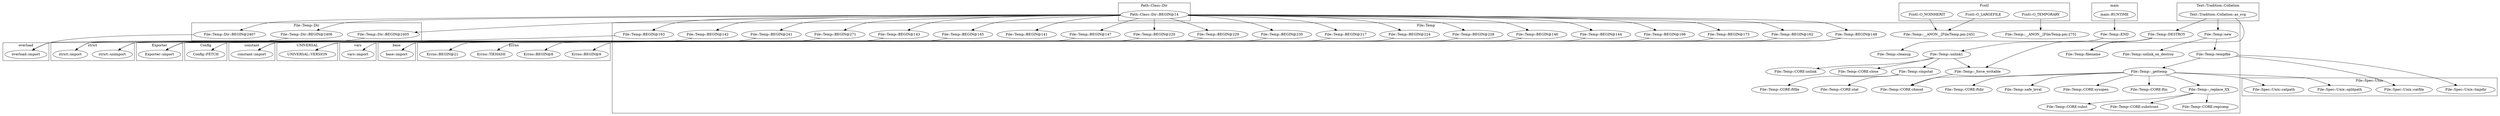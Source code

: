 digraph {
graph [overlap=false]
subgraph cluster_Config {
	label="Config";
	"Config::FETCH";
}
subgraph cluster_Text_Tradition_Collation {
	label="Text::Tradition::Collation";
	"Text::Tradition::Collation::as_svg";
}
subgraph cluster_Fcntl {
	label="Fcntl";
	"Fcntl::O_TEMPORARY";
	"Fcntl::O_LARGEFILE";
	"Fcntl::O_NOINHERIT";
}
subgraph cluster_constant {
	label="constant";
	"constant::import";
}
subgraph cluster_Path_Class_Dir {
	label="Path::Class::Dir";
	"Path::Class::Dir::BEGIN@14";
}
subgraph cluster_UNIVERSAL {
	label="UNIVERSAL";
	"UNIVERSAL::VERSION";
}
subgraph cluster_File_Temp_Dir {
	label="File::Temp::Dir";
	"File::Temp::Dir::BEGIN@2405";
	"File::Temp::Dir::BEGIN@2407";
	"File::Temp::Dir::BEGIN@2406";
}
subgraph cluster_File_Spec_Unix {
	label="File::Spec::Unix";
	"File::Spec::Unix::splitpath";
	"File::Spec::Unix::tmpdir";
	"File::Spec::Unix::catfile";
	"File::Spec::Unix::catpath";
}
subgraph cluster_main {
	label="main";
	"main::RUNTIME";
}
subgraph cluster_Errno {
	label="Errno";
	"Errno::BEGIN@9";
	"Errno::BEGIN@8";
	"Errno::TIEHASH";
	"Errno::BEGIN@21";
}
subgraph cluster_base {
	label="base";
	"base::import";
}
subgraph cluster_Exporter {
	label="Exporter";
	"Exporter::import";
}
subgraph cluster_File_Temp {
	label="File::Temp";
	"File::Temp::DESTROY";
	"File::Temp::BEGIN@230";
	"File::Temp::BEGIN@144";
	"File::Temp::CORE:chmod";
	"File::Temp::BEGIN@142";
	"File::Temp::CORE:close";
	"File::Temp::cmpstat";
	"File::Temp::CORE:subst";
	"File::Temp::_replace_XX";
	"File::Temp::CORE:ftdir";
	"File::Temp::BEGIN@147";
	"File::Temp::tempfile";
	"File::Temp::BEGIN@229";
	"File::Temp::CORE:substcont";
	"File::Temp::filename";
	"File::Temp::CORE:ftfile";
	"File::Temp::safe_level";
	"File::Temp::CORE:regcomp";
	"File::Temp::cleanup";
	"File::Temp::__ANON__[File/Temp.pm:245]";
	"File::Temp::BEGIN@166";
	"File::Temp::BEGIN@220";
	"File::Temp::BEGIN@228";
	"File::Temp::CORE:stat";
	"File::Temp::END";
	"File::Temp::BEGIN@241";
	"File::Temp::BEGIN@145";
	"File::Temp::unlink_on_destroy";
	"File::Temp::BEGIN@271";
	"File::Temp::CORE:sysopen";
	"File::Temp::CORE:unlink";
	"File::Temp::__ANON__[File/Temp.pm:275]";
	"File::Temp::BEGIN@224";
	"File::Temp::BEGIN@162";
	"File::Temp::BEGIN@217";
	"File::Temp::BEGIN@141";
	"File::Temp::BEGIN@148";
	"File::Temp::BEGIN@163";
	"File::Temp::new";
	"File::Temp::BEGIN@143";
	"File::Temp::CORE:ftis";
	"File::Temp::BEGIN@146";
	"File::Temp::BEGIN@173";
	"File::Temp::_gettemp";
	"File::Temp::unlink1";
	"File::Temp::_force_writable";
}
subgraph cluster_overload {
	label="overload";
	"overload::import";
}
subgraph cluster_vars {
	label="vars";
	"vars::import";
}
subgraph cluster_strict {
	label="strict";
	"strict::unimport";
	"strict::import";
}
"File::Temp::_gettemp" -> "File::Temp::CORE:chmod";
"File::Temp::_force_writable" -> "File::Temp::CORE:chmod";
"File::Temp::BEGIN@148" -> "Errno::BEGIN@8";
"Path::Class::Dir::BEGIN@14" -> "File::Temp::BEGIN@228";
"Path::Class::Dir::BEGIN@14" -> "File::Temp::BEGIN@271";
"File::Temp::_replace_XX" -> "File::Temp::CORE:subst";
"File::Temp::DESTROY" -> "File::Temp::_force_writable";
"File::Temp::unlink1" -> "File::Temp::_force_writable";
"Path::Class::Dir::BEGIN@14" -> "File::Temp::BEGIN@142";
"Path::Class::Dir::BEGIN@14" -> "File::Temp::Dir::BEGIN@2405";
"File::Temp::BEGIN@163" -> "overload::import";
"File::Temp::Dir::BEGIN@2407" -> "overload::import";
"File::Temp::_gettemp" -> "File::Spec::Unix::catpath";
"File::Temp::BEGIN@148" -> "Config::FETCH";
"File::Temp::tempfile" -> "File::Spec::Unix::catfile";
"File::Temp::cmpstat" -> "File::Temp::CORE:ftfile";
"Fcntl::O_NOINHERIT" -> "File::Temp::__ANON__[File/Temp.pm:245]";
"Fcntl::O_LARGEFILE" -> "File::Temp::__ANON__[File/Temp.pm:245]";
"Path::Class::Dir::BEGIN@14" -> "File::Temp::BEGIN@144";
"File::Temp::BEGIN@148" -> "Errno::TIEHASH";
"Path::Class::Dir::BEGIN@14" -> "File::Temp::BEGIN@166";
"Path::Class::Dir::BEGIN@14" -> "File::Temp::BEGIN@141";
"File::Temp::unlink1" -> "File::Temp::cmpstat";
"Text::Tradition::Collation::as_svg" -> "File::Temp::new";
"File::Temp::DESTROY" -> "File::Temp::filename";
"Text::Tradition::Collation::as_svg" -> "File::Temp::filename";
"Path::Class::Dir::BEGIN@14" -> "File::Temp::BEGIN@241";
"File::Temp::BEGIN@229" -> "constant::import";
"File::Temp::BEGIN@228" -> "constant::import";
"File::Temp::BEGIN@230" -> "constant::import";
"File::Temp::BEGIN@220" -> "constant::import";
"File::Temp::BEGIN@224" -> "constant::import";
"File::Temp::BEGIN@217" -> "constant::import";
"Fcntl::O_TEMPORARY" -> "File::Temp::__ANON__[File/Temp.pm:275]";
"Path::Class::Dir::BEGIN@14" -> "File::Temp::Dir::BEGIN@2407";
"Path::Class::Dir::BEGIN@14" -> "File::Temp::BEGIN@146";
"File::Temp::Dir::BEGIN@2406" -> "strict::import";
"File::Temp::BEGIN@142" -> "strict::import";
"main::RUNTIME" -> "File::Temp::END";
"Path::Class::Dir::BEGIN@14" -> "File::Temp::BEGIN@143";
"Path::Class::Dir::BEGIN@14" -> "File::Temp::BEGIN@173";
"File::Temp::tempfile" -> "File::Temp::_gettemp";
"File::Temp::BEGIN@148" -> "Errno::BEGIN@9";
"File::Temp::tempfile" -> "File::Spec::Unix::tmpdir";
"File::Temp::BEGIN@145" -> "Exporter::import";
"File::Temp::Dir::BEGIN@2405" -> "Exporter::import";
"File::Temp::BEGIN@147" -> "Exporter::import";
"File::Temp::BEGIN@148" -> "Exporter::import";
"File::Temp::BEGIN@146" -> "Exporter::import";
"File::Temp::BEGIN@143" -> "Exporter::import";
"File::Temp::new" -> "File::Temp::unlink_on_destroy";
"Path::Class::Dir::BEGIN@14" -> "File::Temp::BEGIN@145";
"Path::Class::Dir::BEGIN@14" -> "File::Temp::Dir::BEGIN@2406";
"Path::Class::Dir::BEGIN@14" -> "File::Temp::BEGIN@162";
"Path::Class::Dir::BEGIN@14" -> "File::Temp::BEGIN@230";
"File::Temp::unlink1" -> "File::Temp::CORE:close";
"File::Temp::BEGIN@271" -> "strict::unimport";
"File::Temp::BEGIN@241" -> "strict::unimport";
"File::Temp::BEGIN@162" -> "base::import";
"File::Temp::BEGIN@173" -> "base::import";
"File::Temp::BEGIN@166" -> "vars::import";
"Path::Class::Dir::BEGIN@14" -> "File::Temp::BEGIN@220";
"Path::Class::Dir::BEGIN@14" -> "File::Temp::BEGIN@217";
"File::Temp::_gettemp" -> "File::Temp::CORE:ftdir";
"Path::Class::Dir::BEGIN@14" -> "File::Temp::BEGIN@147";
"File::Temp::_gettemp" -> "File::Temp::CORE:sysopen";
"File::Temp::_gettemp" -> "File::Spec::Unix::splitpath";
"File::Temp::unlink1" -> "File::Temp::CORE:unlink";
"File::Temp::_gettemp" -> "File::Temp::_replace_XX";
"Path::Class::Dir::BEGIN@14" -> "File::Temp::BEGIN@224";
"Path::Class::Dir::BEGIN@14" -> "File::Temp::BEGIN@148";
"File::Temp::BEGIN@148" -> "Errno::BEGIN@21";
"Path::Class::Dir::BEGIN@14" -> "File::Temp::BEGIN@229";
"File::Temp::DESTROY" -> "File::Temp::unlink1";
"File::Temp::_replace_XX" -> "File::Temp::CORE:substcont";
"File::Temp::_gettemp" -> "File::Temp::CORE:ftis";
"File::Temp::BEGIN@144" -> "UNIVERSAL::VERSION";
"File::Temp::BEGIN@146" -> "UNIVERSAL::VERSION";
"File::Temp::_replace_XX" -> "File::Temp::CORE:regcomp";
"File::Temp::cmpstat" -> "File::Temp::CORE:stat";
"Text::Tradition::Collation::as_svg" -> "File::Temp::DESTROY";
"File::Temp::new" -> "File::Temp::tempfile";
"File::Temp::_gettemp" -> "File::Temp::safe_level";
"File::Temp::END" -> "File::Temp::cleanup";
"Path::Class::Dir::BEGIN@14" -> "File::Temp::BEGIN@163";
}
